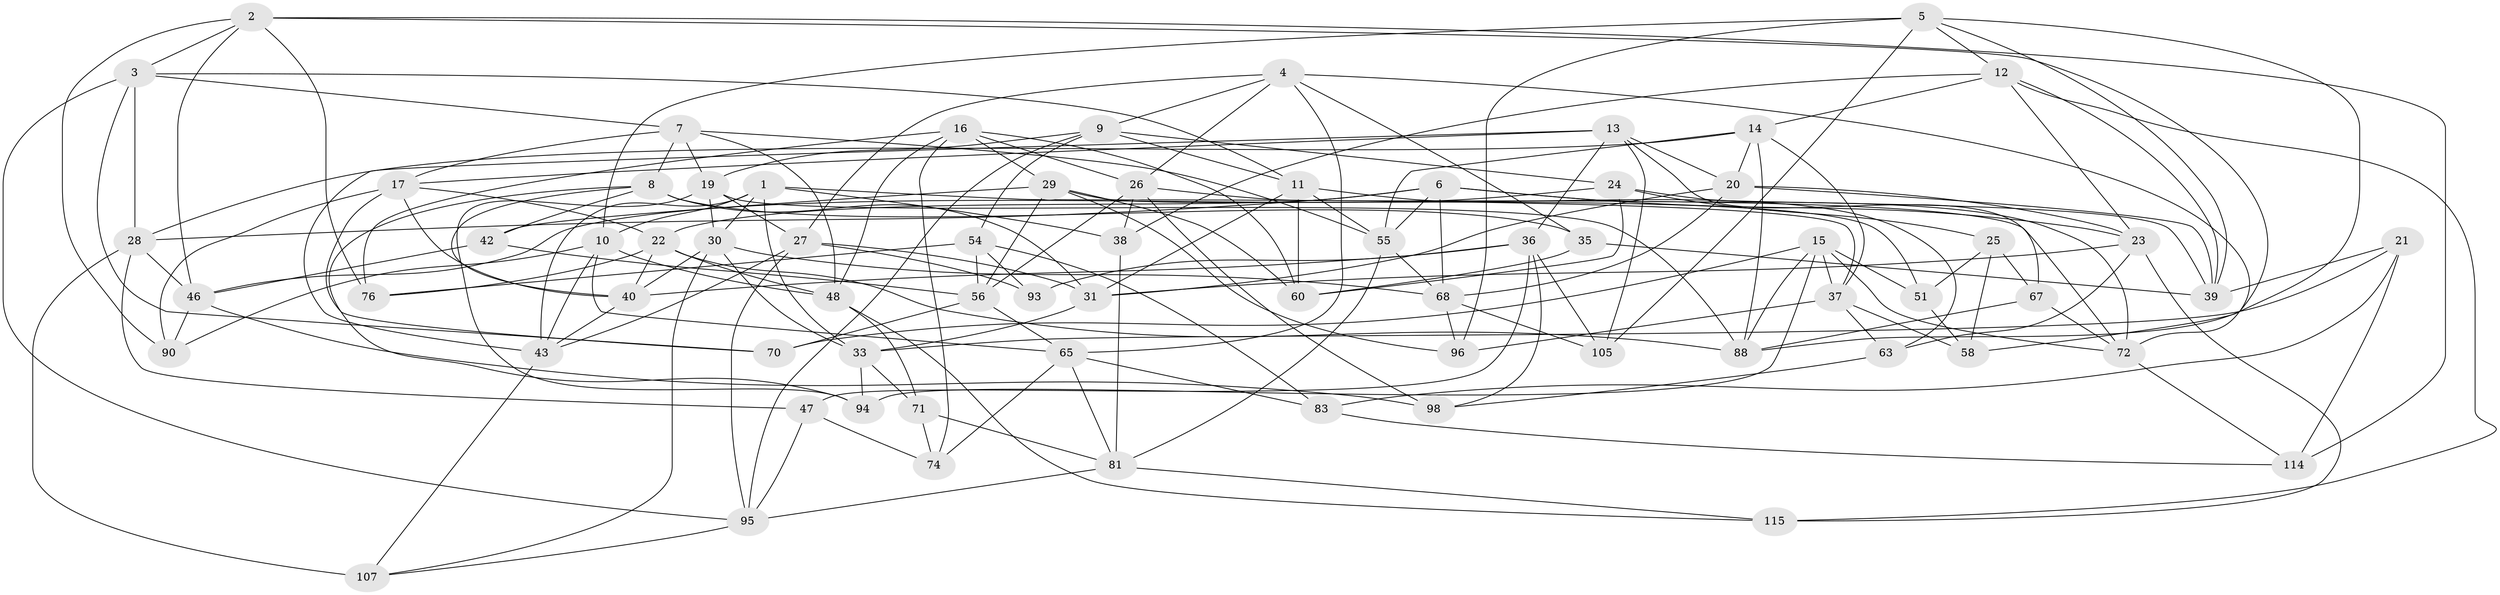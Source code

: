 // Generated by graph-tools (version 1.1) at 2025/52/02/27/25 19:52:34]
// undirected, 70 vertices, 184 edges
graph export_dot {
graph [start="1"]
  node [color=gray90,style=filled];
  1 [super="+32"];
  2 [super="+77"];
  3 [super="+49"];
  4 [super="+73"];
  5 [super="+53"];
  6 [super="+78"];
  7 [super="+69"];
  8 [super="+57"];
  9 [super="+92"];
  10 [super="+41"];
  11 [super="+44"];
  12 [super="+34"];
  13 [super="+100"];
  14 [super="+80"];
  15 [super="+106"];
  16 [super="+18"];
  17 [super="+75"];
  19 [super="+64"];
  20 [super="+109"];
  21;
  22 [super="+113"];
  23 [super="+111"];
  24 [super="+101"];
  25;
  26 [super="+91"];
  27 [super="+79"];
  28 [super="+82"];
  29 [super="+116"];
  30 [super="+59"];
  31 [super="+112"];
  33 [super="+62"];
  35;
  36 [super="+108"];
  37 [super="+50"];
  38;
  39 [super="+84"];
  40 [super="+45"];
  42;
  43 [super="+52"];
  46 [super="+66"];
  47;
  48 [super="+97"];
  51;
  54 [super="+110"];
  55 [super="+87"];
  56 [super="+61"];
  58;
  60 [super="+102"];
  63;
  65 [super="+89"];
  67;
  68 [super="+99"];
  70;
  71;
  72 [super="+85"];
  74;
  76;
  81 [super="+86"];
  83;
  88 [super="+104"];
  90;
  93;
  94;
  95 [super="+103"];
  96;
  98;
  105;
  107;
  114;
  115;
  1 -- 38;
  1 -- 30;
  1 -- 43;
  1 -- 10;
  1 -- 37;
  1 -- 33;
  2 -- 3;
  2 -- 58;
  2 -- 90;
  2 -- 76;
  2 -- 46;
  2 -- 114;
  3 -- 70;
  3 -- 11;
  3 -- 95;
  3 -- 7;
  3 -- 28;
  4 -- 65;
  4 -- 27;
  4 -- 9;
  4 -- 35;
  4 -- 26;
  4 -- 72;
  5 -- 12;
  5 -- 96;
  5 -- 88;
  5 -- 105;
  5 -- 39;
  5 -- 10;
  6 -- 28;
  6 -- 55;
  6 -- 23;
  6 -- 68;
  6 -- 22;
  6 -- 72;
  7 -- 17;
  7 -- 55;
  7 -- 48;
  7 -- 8;
  7 -- 19;
  8 -- 94;
  8 -- 35;
  8 -- 40;
  8 -- 42;
  8 -- 31;
  9 -- 11;
  9 -- 19;
  9 -- 95;
  9 -- 24;
  9 -- 54;
  10 -- 90;
  10 -- 48;
  10 -- 65;
  10 -- 43;
  11 -- 63;
  11 -- 31;
  11 -- 55;
  11 -- 60;
  12 -- 115;
  12 -- 38;
  12 -- 14;
  12 -- 23;
  12 -- 39;
  13 -- 20;
  13 -- 36;
  13 -- 67;
  13 -- 17;
  13 -- 43;
  13 -- 105;
  14 -- 28;
  14 -- 55;
  14 -- 20;
  14 -- 37;
  14 -- 88;
  15 -- 94;
  15 -- 70;
  15 -- 72;
  15 -- 51;
  15 -- 37;
  15 -- 88;
  16 -- 74;
  16 -- 29;
  16 -- 48;
  16 -- 76;
  16 -- 60;
  16 -- 26;
  17 -- 90;
  17 -- 70;
  17 -- 22;
  17 -- 40;
  19 -- 27;
  19 -- 88;
  19 -- 94;
  19 -- 30;
  20 -- 39;
  20 -- 23;
  20 -- 68;
  20 -- 31;
  21 -- 114;
  21 -- 83;
  21 -- 33;
  21 -- 39;
  22 -- 88;
  22 -- 40;
  22 -- 76;
  22 -- 48;
  23 -- 63;
  23 -- 115;
  23 -- 31;
  24 -- 25;
  24 -- 60 [weight=2];
  24 -- 39;
  24 -- 46;
  25 -- 58;
  25 -- 67;
  25 -- 51;
  26 -- 38;
  26 -- 56;
  26 -- 98;
  26 -- 72;
  27 -- 95;
  27 -- 93;
  27 -- 31;
  27 -- 43;
  28 -- 107;
  28 -- 46;
  28 -- 47;
  29 -- 51;
  29 -- 56;
  29 -- 60;
  29 -- 42;
  29 -- 96;
  30 -- 40;
  30 -- 107;
  30 -- 68;
  30 -- 33;
  31 -- 33;
  33 -- 71;
  33 -- 94;
  35 -- 60;
  35 -- 39;
  36 -- 93;
  36 -- 105;
  36 -- 98;
  36 -- 47;
  36 -- 40;
  37 -- 96;
  37 -- 58;
  37 -- 63;
  38 -- 81;
  40 -- 43;
  42 -- 46;
  42 -- 56;
  43 -- 107;
  46 -- 90;
  46 -- 98;
  47 -- 95;
  47 -- 74;
  48 -- 115;
  48 -- 71;
  51 -- 58;
  54 -- 76;
  54 -- 93 [weight=2];
  54 -- 56;
  54 -- 83;
  55 -- 81;
  55 -- 68;
  56 -- 65;
  56 -- 70;
  63 -- 98;
  65 -- 74;
  65 -- 83;
  65 -- 81;
  67 -- 72;
  67 -- 88;
  68 -- 96;
  68 -- 105;
  71 -- 74;
  71 -- 81;
  72 -- 114;
  81 -- 115;
  81 -- 95;
  83 -- 114;
  95 -- 107;
}
